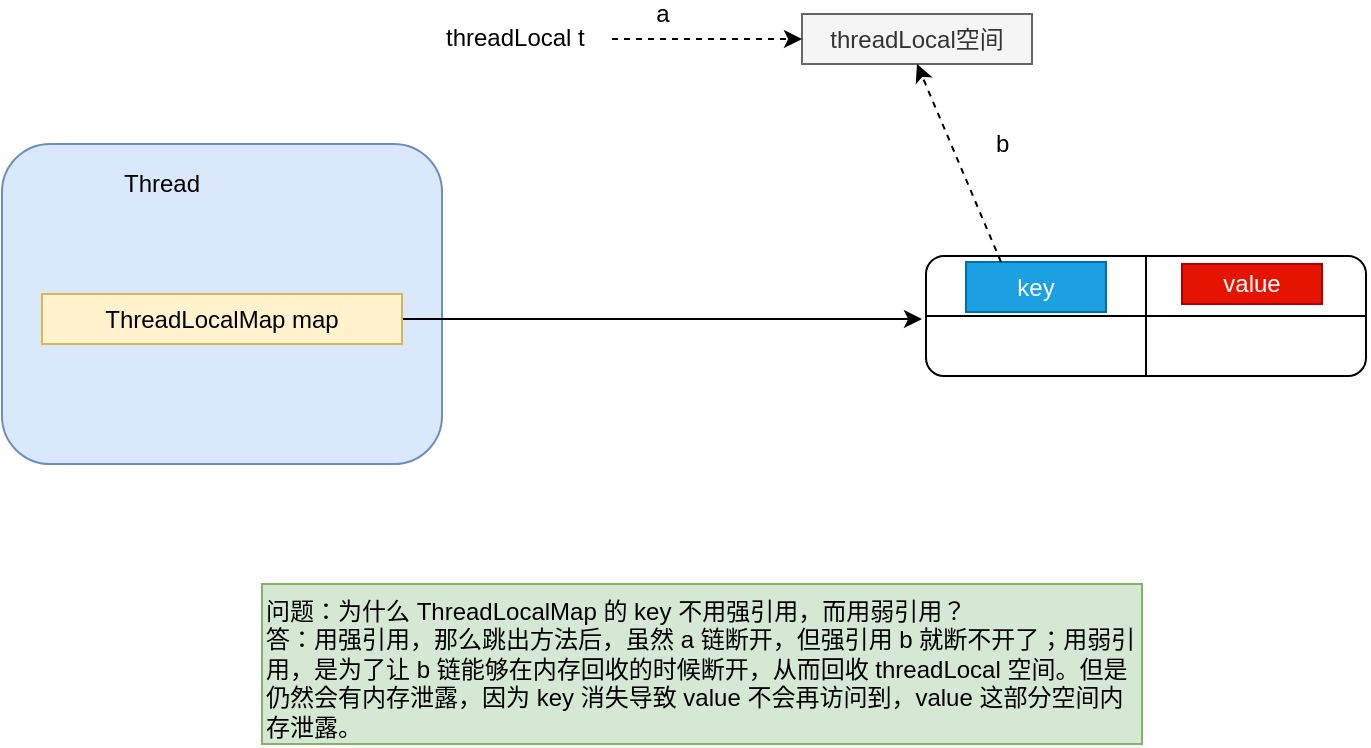 <mxfile pages="1" version="11.2.5" type="github"><diagram id="iNXcn1IvL5RdCyT9H7sT" name="Page-1"><mxGraphModel dx="868" dy="462" grid="1" gridSize="10" guides="1" tooltips="1" connect="1" arrows="1" fold="1" page="1" pageScale="1" pageWidth="827" pageHeight="1169" math="0" shadow="0"><root><mxCell id="0"/><mxCell id="1" parent="0"/><mxCell id="DfFbpyPWwZW41W5TLFjF-1" value="" style="rounded=1;whiteSpace=wrap;html=1;fillColor=#dae8fc;strokeColor=#6c8ebf;" vertex="1" parent="1"><mxGeometry x="30" y="120" width="220" height="160" as="geometry"/></mxCell><mxCell id="DfFbpyPWwZW41W5TLFjF-2" value="Thread" style="text;html=1;strokeColor=none;fillColor=none;align=center;verticalAlign=middle;whiteSpace=wrap;rounded=0;" vertex="1" parent="1"><mxGeometry x="90" y="130" width="40" height="20" as="geometry"/></mxCell><mxCell id="DfFbpyPWwZW41W5TLFjF-21" style="edgeStyle=orthogonalEdgeStyle;rounded=0;orthogonalLoop=1;jettySize=auto;html=1;" edge="1" parent="1" source="DfFbpyPWwZW41W5TLFjF-3"><mxGeometry relative="1" as="geometry"><mxPoint x="490" y="207.5" as="targetPoint"/></mxGeometry></mxCell><mxCell id="DfFbpyPWwZW41W5TLFjF-3" value="ThreadLocalMap map" style="text;html=1;strokeColor=#d6b656;fillColor=#fff2cc;align=center;verticalAlign=middle;whiteSpace=wrap;rounded=0;" vertex="1" parent="1"><mxGeometry x="50" y="195" width="180" height="25" as="geometry"/></mxCell><mxCell id="DfFbpyPWwZW41W5TLFjF-5" value="" style="rounded=1;whiteSpace=wrap;html=1;" vertex="1" parent="1"><mxGeometry x="492" y="176" width="220" height="60" as="geometry"/></mxCell><mxCell id="DfFbpyPWwZW41W5TLFjF-6" value="" style="endArrow=none;html=1;entryX=1;entryY=0.5;entryDx=0;entryDy=0;exitX=0;exitY=0.5;exitDx=0;exitDy=0;" edge="1" parent="1" source="DfFbpyPWwZW41W5TLFjF-5" target="DfFbpyPWwZW41W5TLFjF-5"><mxGeometry width="50" height="50" relative="1" as="geometry"><mxPoint x="492" y="341" as="sourcePoint"/><mxPoint x="542" y="291" as="targetPoint"/></mxGeometry></mxCell><mxCell id="DfFbpyPWwZW41W5TLFjF-8" value="" style="endArrow=none;html=1;entryX=0.5;entryY=0;entryDx=0;entryDy=0;exitX=0.5;exitY=1;exitDx=0;exitDy=0;" edge="1" parent="1" source="DfFbpyPWwZW41W5TLFjF-5" target="DfFbpyPWwZW41W5TLFjF-5"><mxGeometry width="50" height="50" relative="1" as="geometry"><mxPoint x="532" y="231" as="sourcePoint"/><mxPoint x="582" y="181" as="targetPoint"/></mxGeometry></mxCell><mxCell id="DfFbpyPWwZW41W5TLFjF-9" value="key" style="text;html=1;strokeColor=#006EAF;fillColor=#1ba1e2;align=center;verticalAlign=middle;whiteSpace=wrap;rounded=0;fontColor=#ffffff;" vertex="1" parent="1"><mxGeometry x="512" y="179" width="70" height="25" as="geometry"/></mxCell><mxCell id="DfFbpyPWwZW41W5TLFjF-12" value="value" style="text;html=1;strokeColor=#B20000;fillColor=#e51400;align=center;verticalAlign=middle;whiteSpace=wrap;rounded=0;fontColor=#ffffff;" vertex="1" parent="1"><mxGeometry x="620" y="180" width="70" height="20" as="geometry"/></mxCell><mxCell id="DfFbpyPWwZW41W5TLFjF-13" value="threadLocal空间" style="text;html=1;strokeColor=#666666;fillColor=#f5f5f5;align=center;verticalAlign=middle;whiteSpace=wrap;rounded=0;fontColor=#333333;" vertex="1" parent="1"><mxGeometry x="430" y="55" width="115" height="25" as="geometry"/></mxCell><mxCell id="DfFbpyPWwZW41W5TLFjF-14" value="" style="endArrow=classic;html=1;exitX=0.25;exitY=0;exitDx=0;exitDy=0;dashed=1;entryX=0.5;entryY=1;entryDx=0;entryDy=0;" edge="1" parent="1" source="DfFbpyPWwZW41W5TLFjF-9" target="DfFbpyPWwZW41W5TLFjF-13"><mxGeometry width="50" height="50" relative="1" as="geometry"><mxPoint x="520" y="180" as="sourcePoint"/><mxPoint x="460" y="110" as="targetPoint"/></mxGeometry></mxCell><mxCell id="DfFbpyPWwZW41W5TLFjF-16" style="edgeStyle=orthogonalEdgeStyle;rounded=0;orthogonalLoop=1;jettySize=auto;html=1;entryX=0;entryY=0.5;entryDx=0;entryDy=0;dashed=1;" edge="1" parent="1" source="DfFbpyPWwZW41W5TLFjF-15" target="DfFbpyPWwZW41W5TLFjF-13"><mxGeometry relative="1" as="geometry"/></mxCell><mxCell id="DfFbpyPWwZW41W5TLFjF-18" value="a" style="text;html=1;resizable=0;points=[];align=center;verticalAlign=middle;labelBackgroundColor=#ffffff;" vertex="1" connectable="0" parent="DfFbpyPWwZW41W5TLFjF-16"><mxGeometry x="0.011" y="37" relative="1" as="geometry"><mxPoint x="-23" y="24" as="offset"/></mxGeometry></mxCell><mxCell id="DfFbpyPWwZW41W5TLFjF-15" value="threadLocal t" style="text;html=1;" vertex="1" parent="1"><mxGeometry x="250" y="52.5" width="85" height="30" as="geometry"/></mxCell><mxCell id="DfFbpyPWwZW41W5TLFjF-17" value="问题：为什么 ThreadLocalMap 的 key 不用强引用，而用弱引用？&lt;br&gt;答：用强引用，那么跳出方法后，虽然 a 链断开，但强引用 b 就断不开了；用弱引用，是为了让 b 链能够在内存回收的时候断开，从而回收 threadLocal 空间。但是仍然会有内存泄露，因为 key 消失导致 value 不会再访问到，value 这部分空间内存泄露。" style="text;html=1;strokeColor=#82b366;fillColor=#d5e8d4;align=left;verticalAlign=top;whiteSpace=wrap;rounded=0;" vertex="1" parent="1"><mxGeometry x="160" y="340" width="440" height="80" as="geometry"/></mxCell><mxCell id="DfFbpyPWwZW41W5TLFjF-19" value="b" style="text;html=1;resizable=0;points=[];autosize=1;align=left;verticalAlign=top;spacingTop=-4;" vertex="1" parent="1"><mxGeometry x="525" y="110" width="20" height="20" as="geometry"/></mxCell></root></mxGraphModel></diagram></mxfile>